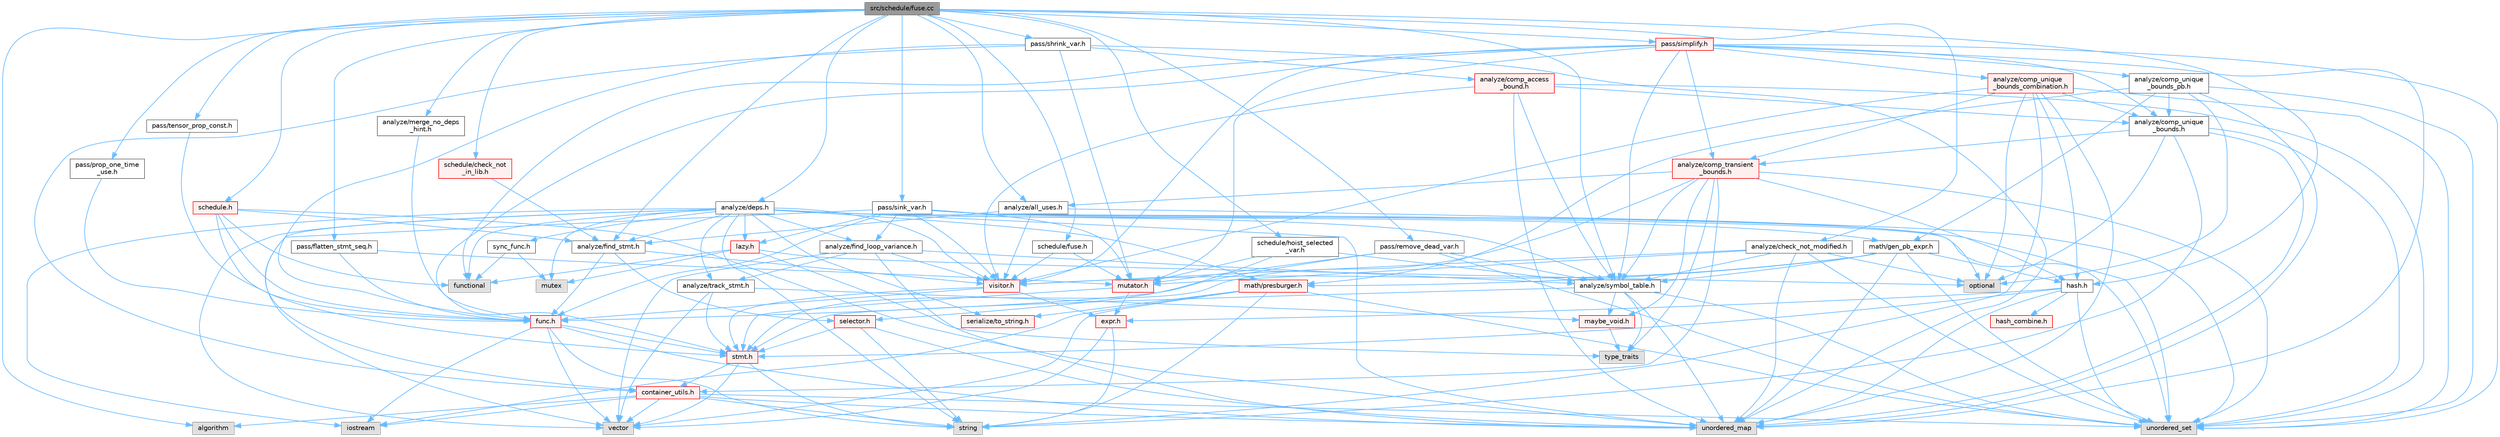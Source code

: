 digraph "src/schedule/fuse.cc"
{
 // LATEX_PDF_SIZE
  bgcolor="transparent";
  edge [fontname=Helvetica,fontsize=10,labelfontname=Helvetica,labelfontsize=10];
  node [fontname=Helvetica,fontsize=10,shape=box,height=0.2,width=0.4];
  Node1 [label="src/schedule/fuse.cc",height=0.2,width=0.4,color="gray40", fillcolor="grey60", style="filled", fontcolor="black",tooltip=" "];
  Node1 -> Node2 [color="steelblue1",style="solid"];
  Node2 [label="algorithm",height=0.2,width=0.4,color="grey60", fillcolor="#E0E0E0", style="filled",tooltip=" "];
  Node1 -> Node3 [color="steelblue1",style="solid"];
  Node3 [label="analyze/all_uses.h",height=0.2,width=0.4,color="grey40", fillcolor="white", style="filled",URL="$all__uses_8h.html",tooltip=" "];
  Node3 -> Node4 [color="steelblue1",style="solid"];
  Node4 [label="unordered_set",height=0.2,width=0.4,color="grey60", fillcolor="#E0E0E0", style="filled",tooltip=" "];
  Node3 -> Node5 [color="steelblue1",style="solid"];
  Node5 [label="analyze/find_stmt.h",height=0.2,width=0.4,color="grey40", fillcolor="white", style="filled",URL="$find__stmt_8h.html",tooltip=" "];
  Node5 -> Node6 [color="steelblue1",style="solid"];
  Node6 [label="func.h",height=0.2,width=0.4,color="red", fillcolor="#FFF0F0", style="filled",URL="$func_8h.html",tooltip=" "];
  Node6 -> Node7 [color="steelblue1",style="solid"];
  Node7 [label="iostream",height=0.2,width=0.4,color="grey60", fillcolor="#E0E0E0", style="filled",tooltip=" "];
  Node6 -> Node8 [color="steelblue1",style="solid"];
  Node8 [label="string",height=0.2,width=0.4,color="grey60", fillcolor="#E0E0E0", style="filled",tooltip=" "];
  Node6 -> Node9 [color="steelblue1",style="solid"];
  Node9 [label="unordered_map",height=0.2,width=0.4,color="grey60", fillcolor="#E0E0E0", style="filled",tooltip=" "];
  Node6 -> Node11 [color="steelblue1",style="solid"];
  Node11 [label="vector",height=0.2,width=0.4,color="grey60", fillcolor="#E0E0E0", style="filled",tooltip=" "];
  Node6 -> Node49 [color="steelblue1",style="solid"];
  Node49 [label="stmt.h",height=0.2,width=0.4,color="red", fillcolor="#FFF0F0", style="filled",URL="$stmt_8h.html",tooltip=" "];
  Node49 -> Node8 [color="steelblue1",style="solid"];
  Node49 -> Node11 [color="steelblue1",style="solid"];
  Node49 -> Node34 [color="steelblue1",style="solid"];
  Node34 [label="container_utils.h",height=0.2,width=0.4,color="red", fillcolor="#FFF0F0", style="filled",URL="$container__utils_8h.html",tooltip=" "];
  Node34 -> Node2 [color="steelblue1",style="solid"];
  Node34 -> Node7 [color="steelblue1",style="solid"];
  Node34 -> Node8 [color="steelblue1",style="solid"];
  Node34 -> Node9 [color="steelblue1",style="solid"];
  Node34 -> Node4 [color="steelblue1",style="solid"];
  Node34 -> Node11 [color="steelblue1",style="solid"];
  Node5 -> Node56 [color="steelblue1",style="solid"];
  Node56 [label="selector.h",height=0.2,width=0.4,color="red", fillcolor="#FFF0F0", style="filled",URL="$selector_8h.html",tooltip=" "];
  Node56 -> Node8 [color="steelblue1",style="solid"];
  Node56 -> Node9 [color="steelblue1",style="solid"];
  Node56 -> Node49 [color="steelblue1",style="solid"];
  Node5 -> Node57 [color="steelblue1",style="solid"];
  Node57 [label="visitor.h",height=0.2,width=0.4,color="red", fillcolor="#FFF0F0", style="filled",URL="$visitor_8h.html",tooltip=" "];
  Node57 -> Node42 [color="steelblue1",style="solid"];
  Node42 [label="expr.h",height=0.2,width=0.4,color="red", fillcolor="#FFF0F0", style="filled",URL="$expr_8h.html",tooltip=" "];
  Node42 -> Node8 [color="steelblue1",style="solid"];
  Node42 -> Node11 [color="steelblue1",style="solid"];
  Node57 -> Node6 [color="steelblue1",style="solid"];
  Node57 -> Node49 [color="steelblue1",style="solid"];
  Node3 -> Node57 [color="steelblue1",style="solid"];
  Node1 -> Node62 [color="steelblue1",style="solid"];
  Node62 [label="analyze/check_not_modified.h",height=0.2,width=0.4,color="grey40", fillcolor="white", style="filled",URL="$check__not__modified_8h.html",tooltip=" "];
  Node62 -> Node15 [color="steelblue1",style="solid"];
  Node15 [label="optional",height=0.2,width=0.4,color="grey60", fillcolor="#E0E0E0", style="filled",tooltip=" "];
  Node62 -> Node9 [color="steelblue1",style="solid"];
  Node62 -> Node4 [color="steelblue1",style="solid"];
  Node62 -> Node63 [color="steelblue1",style="solid"];
  Node63 [label="analyze/symbol_table.h",height=0.2,width=0.4,color="grey40", fillcolor="white", style="filled",URL="$symbol__table_8h.html",tooltip=" "];
  Node63 -> Node23 [color="steelblue1",style="solid"];
  Node23 [label="type_traits",height=0.2,width=0.4,color="grey60", fillcolor="#E0E0E0", style="filled",tooltip=" "];
  Node63 -> Node9 [color="steelblue1",style="solid"];
  Node63 -> Node4 [color="steelblue1",style="solid"];
  Node63 -> Node64 [color="steelblue1",style="solid"];
  Node64 [label="maybe_void.h",height=0.2,width=0.4,color="red", fillcolor="#FFF0F0", style="filled",URL="$maybe__void_8h.html",tooltip=" "];
  Node64 -> Node23 [color="steelblue1",style="solid"];
  Node63 -> Node49 [color="steelblue1",style="solid"];
  Node62 -> Node65 [color="steelblue1",style="solid"];
  Node65 [label="mutator.h",height=0.2,width=0.4,color="red", fillcolor="#FFF0F0", style="filled",URL="$mutator_8h.html",tooltip=" "];
  Node65 -> Node42 [color="steelblue1",style="solid"];
  Node65 -> Node49 [color="steelblue1",style="solid"];
  Node62 -> Node57 [color="steelblue1",style="solid"];
  Node1 -> Node66 [color="steelblue1",style="solid"];
  Node66 [label="analyze/deps.h",height=0.2,width=0.4,color="grey40", fillcolor="white", style="filled",URL="$deps_8h.html",tooltip=" "];
  Node66 -> Node14 [color="steelblue1",style="solid"];
  Node14 [label="functional",height=0.2,width=0.4,color="grey60", fillcolor="#E0E0E0", style="filled",tooltip=" "];
  Node66 -> Node7 [color="steelblue1",style="solid"];
  Node66 -> Node60 [color="steelblue1",style="solid"];
  Node60 [label="mutex",height=0.2,width=0.4,color="grey60", fillcolor="#E0E0E0", style="filled",tooltip=" "];
  Node66 -> Node8 [color="steelblue1",style="solid"];
  Node66 -> Node9 [color="steelblue1",style="solid"];
  Node66 -> Node4 [color="steelblue1",style="solid"];
  Node66 -> Node11 [color="steelblue1",style="solid"];
  Node66 -> Node67 [color="steelblue1",style="solid"];
  Node67 [label="analyze/find_loop_variance.h",height=0.2,width=0.4,color="grey40", fillcolor="white", style="filled",URL="$find__loop__variance_8h.html",tooltip=" "];
  Node67 -> Node9 [color="steelblue1",style="solid"];
  Node67 -> Node11 [color="steelblue1",style="solid"];
  Node67 -> Node63 [color="steelblue1",style="solid"];
  Node67 -> Node68 [color="steelblue1",style="solid"];
  Node68 [label="analyze/track_stmt.h",height=0.2,width=0.4,color="grey40", fillcolor="white", style="filled",URL="$track__stmt_8h.html",tooltip=" "];
  Node68 -> Node11 [color="steelblue1",style="solid"];
  Node68 -> Node64 [color="steelblue1",style="solid"];
  Node68 -> Node49 [color="steelblue1",style="solid"];
  Node67 -> Node57 [color="steelblue1",style="solid"];
  Node66 -> Node5 [color="steelblue1",style="solid"];
  Node66 -> Node63 [color="steelblue1",style="solid"];
  Node66 -> Node68 [color="steelblue1",style="solid"];
  Node66 -> Node34 [color="steelblue1",style="solid"];
  Node66 -> Node69 [color="steelblue1",style="solid"];
  Node69 [label="lazy.h",height=0.2,width=0.4,color="red", fillcolor="#FFF0F0", style="filled",URL="$lazy_8h.html",tooltip=" "];
  Node69 -> Node14 [color="steelblue1",style="solid"];
  Node69 -> Node60 [color="steelblue1",style="solid"];
  Node69 -> Node15 [color="steelblue1",style="solid"];
  Node69 -> Node23 [color="steelblue1",style="solid"];
  Node66 -> Node70 [color="steelblue1",style="solid"];
  Node70 [label="math/gen_pb_expr.h",height=0.2,width=0.4,color="grey40", fillcolor="white", style="filled",URL="$gen__pb__expr_8h.html",tooltip=" "];
  Node70 -> Node9 [color="steelblue1",style="solid"];
  Node70 -> Node4 [color="steelblue1",style="solid"];
  Node70 -> Node63 [color="steelblue1",style="solid"];
  Node70 -> Node71 [color="steelblue1",style="solid"];
  Node71 [label="hash.h",height=0.2,width=0.4,color="grey40", fillcolor="white", style="filled",URL="$hash_8h.html",tooltip=" "];
  Node71 -> Node9 [color="steelblue1",style="solid"];
  Node71 -> Node4 [color="steelblue1",style="solid"];
  Node71 -> Node42 [color="steelblue1",style="solid"];
  Node71 -> Node54 [color="steelblue1",style="solid"];
  Node54 [label="hash_combine.h",height=0.2,width=0.4,color="red", fillcolor="#FFF0F0", style="filled",URL="$hash__combine_8h.html",tooltip=" "];
  Node71 -> Node49 [color="steelblue1",style="solid"];
  Node70 -> Node72 [color="steelblue1",style="solid"];
  Node72 [label="math/presburger.h",height=0.2,width=0.4,color="red", fillcolor="#FFF0F0", style="filled",URL="$presburger_8h.html",tooltip=" "];
  Node72 -> Node7 [color="steelblue1",style="solid"];
  Node72 -> Node8 [color="steelblue1",style="solid"];
  Node72 -> Node4 [color="steelblue1",style="solid"];
  Node72 -> Node11 [color="steelblue1",style="solid"];
  Node72 -> Node30 [color="steelblue1",style="solid"];
  Node30 [label="serialize/to_string.h",height=0.2,width=0.4,color="red", fillcolor="#FFF0F0", style="filled",URL="$to__string_8h.html",tooltip=" "];
  Node70 -> Node57 [color="steelblue1",style="solid"];
  Node66 -> Node72 [color="steelblue1",style="solid"];
  Node66 -> Node30 [color="steelblue1",style="solid"];
  Node66 -> Node89 [color="steelblue1",style="solid"];
  Node89 [label="sync_func.h",height=0.2,width=0.4,color="grey40", fillcolor="white", style="filled",URL="$sync__func_8h.html",tooltip=" "];
  Node89 -> Node14 [color="steelblue1",style="solid"];
  Node89 -> Node60 [color="steelblue1",style="solid"];
  Node66 -> Node57 [color="steelblue1",style="solid"];
  Node1 -> Node5 [color="steelblue1",style="solid"];
  Node1 -> Node90 [color="steelblue1",style="solid"];
  Node90 [label="analyze/merge_no_deps\l_hint.h",height=0.2,width=0.4,color="grey40", fillcolor="white", style="filled",URL="$merge__no__deps__hint_8h.html",tooltip=" "];
  Node90 -> Node49 [color="steelblue1",style="solid"];
  Node1 -> Node63 [color="steelblue1",style="solid"];
  Node1 -> Node71 [color="steelblue1",style="solid"];
  Node1 -> Node91 [color="steelblue1",style="solid"];
  Node91 [label="pass/flatten_stmt_seq.h",height=0.2,width=0.4,color="grey40", fillcolor="white", style="filled",URL="$flatten__stmt__seq_8h.html",tooltip=" "];
  Node91 -> Node6 [color="steelblue1",style="solid"];
  Node91 -> Node65 [color="steelblue1",style="solid"];
  Node1 -> Node92 [color="steelblue1",style="solid"];
  Node92 [label="pass/prop_one_time\l_use.h",height=0.2,width=0.4,color="grey40", fillcolor="white", style="filled",URL="$prop__one__time__use_8h.html",tooltip=" "];
  Node92 -> Node6 [color="steelblue1",style="solid"];
  Node1 -> Node93 [color="steelblue1",style="solid"];
  Node93 [label="pass/remove_dead_var.h",height=0.2,width=0.4,color="grey40", fillcolor="white", style="filled",URL="$remove__dead__var_8h.html",tooltip=" "];
  Node93 -> Node4 [color="steelblue1",style="solid"];
  Node93 -> Node63 [color="steelblue1",style="solid"];
  Node93 -> Node6 [color="steelblue1",style="solid"];
  Node93 -> Node65 [color="steelblue1",style="solid"];
  Node1 -> Node94 [color="steelblue1",style="solid"];
  Node94 [label="pass/shrink_var.h",height=0.2,width=0.4,color="grey40", fillcolor="white", style="filled",URL="$shrink__var_8h.html",tooltip=" "];
  Node94 -> Node9 [color="steelblue1",style="solid"];
  Node94 -> Node95 [color="steelblue1",style="solid"];
  Node95 [label="analyze/comp_access\l_bound.h",height=0.2,width=0.4,color="red", fillcolor="#FFF0F0", style="filled",URL="$comp__access__bound_8h.html",tooltip=" "];
  Node95 -> Node9 [color="steelblue1",style="solid"];
  Node95 -> Node4 [color="steelblue1",style="solid"];
  Node95 -> Node96 [color="steelblue1",style="solid"];
  Node96 [label="analyze/comp_unique\l_bounds.h",height=0.2,width=0.4,color="grey40", fillcolor="white", style="filled",URL="$comp__unique__bounds_8h.html",tooltip=" "];
  Node96 -> Node15 [color="steelblue1",style="solid"];
  Node96 -> Node8 [color="steelblue1",style="solid"];
  Node96 -> Node9 [color="steelblue1",style="solid"];
  Node96 -> Node4 [color="steelblue1",style="solid"];
  Node96 -> Node97 [color="steelblue1",style="solid"];
  Node97 [label="analyze/comp_transient\l_bounds.h",height=0.2,width=0.4,color="red", fillcolor="#FFF0F0", style="filled",URL="$comp__transient__bounds_8h.html",tooltip=" "];
  Node97 -> Node23 [color="steelblue1",style="solid"];
  Node97 -> Node4 [color="steelblue1",style="solid"];
  Node97 -> Node3 [color="steelblue1",style="solid"];
  Node97 -> Node63 [color="steelblue1",style="solid"];
  Node97 -> Node34 [color="steelblue1",style="solid"];
  Node97 -> Node71 [color="steelblue1",style="solid"];
  Node97 -> Node64 [color="steelblue1",style="solid"];
  Node97 -> Node49 [color="steelblue1",style="solid"];
  Node95 -> Node63 [color="steelblue1",style="solid"];
  Node95 -> Node57 [color="steelblue1",style="solid"];
  Node94 -> Node34 [color="steelblue1",style="solid"];
  Node94 -> Node6 [color="steelblue1",style="solid"];
  Node94 -> Node65 [color="steelblue1",style="solid"];
  Node1 -> Node104 [color="steelblue1",style="solid"];
  Node104 [label="pass/simplify.h",height=0.2,width=0.4,color="red", fillcolor="#FFF0F0", style="filled",URL="$simplify_8h.html",tooltip=" "];
  Node104 -> Node14 [color="steelblue1",style="solid"];
  Node104 -> Node9 [color="steelblue1",style="solid"];
  Node104 -> Node4 [color="steelblue1",style="solid"];
  Node104 -> Node97 [color="steelblue1",style="solid"];
  Node104 -> Node96 [color="steelblue1",style="solid"];
  Node104 -> Node105 [color="steelblue1",style="solid"];
  Node105 [label="analyze/comp_unique\l_bounds_combination.h",height=0.2,width=0.4,color="red", fillcolor="#FFF0F0", style="filled",URL="$comp__unique__bounds__combination_8h.html",tooltip=" "];
  Node105 -> Node15 [color="steelblue1",style="solid"];
  Node105 -> Node8 [color="steelblue1",style="solid"];
  Node105 -> Node9 [color="steelblue1",style="solid"];
  Node105 -> Node4 [color="steelblue1",style="solid"];
  Node105 -> Node97 [color="steelblue1",style="solid"];
  Node105 -> Node96 [color="steelblue1",style="solid"];
  Node105 -> Node71 [color="steelblue1",style="solid"];
  Node105 -> Node57 [color="steelblue1",style="solid"];
  Node104 -> Node106 [color="steelblue1",style="solid"];
  Node106 [label="analyze/comp_unique\l_bounds_pb.h",height=0.2,width=0.4,color="grey40", fillcolor="white", style="filled",URL="$comp__unique__bounds__pb_8h.html",tooltip=" "];
  Node106 -> Node15 [color="steelblue1",style="solid"];
  Node106 -> Node9 [color="steelblue1",style="solid"];
  Node106 -> Node4 [color="steelblue1",style="solid"];
  Node106 -> Node96 [color="steelblue1",style="solid"];
  Node106 -> Node70 [color="steelblue1",style="solid"];
  Node106 -> Node72 [color="steelblue1",style="solid"];
  Node104 -> Node63 [color="steelblue1",style="solid"];
  Node104 -> Node6 [color="steelblue1",style="solid"];
  Node104 -> Node65 [color="steelblue1",style="solid"];
  Node104 -> Node57 [color="steelblue1",style="solid"];
  Node1 -> Node108 [color="steelblue1",style="solid"];
  Node108 [label="pass/sink_var.h",height=0.2,width=0.4,color="grey40", fillcolor="white", style="filled",URL="$sink__var_8h.html",tooltip=" "];
  Node108 -> Node15 [color="steelblue1",style="solid"];
  Node108 -> Node4 [color="steelblue1",style="solid"];
  Node108 -> Node11 [color="steelblue1",style="solid"];
  Node108 -> Node67 [color="steelblue1",style="solid"];
  Node108 -> Node6 [color="steelblue1",style="solid"];
  Node108 -> Node69 [color="steelblue1",style="solid"];
  Node108 -> Node65 [color="steelblue1",style="solid"];
  Node108 -> Node57 [color="steelblue1",style="solid"];
  Node1 -> Node109 [color="steelblue1",style="solid"];
  Node109 [label="pass/tensor_prop_const.h",height=0.2,width=0.4,color="grey40", fillcolor="white", style="filled",URL="$tensor__prop__const_8h.html",tooltip=" "];
  Node109 -> Node6 [color="steelblue1",style="solid"];
  Node1 -> Node110 [color="steelblue1",style="solid"];
  Node110 [label="schedule.h",height=0.2,width=0.4,color="red", fillcolor="#FFF0F0", style="filled",URL="$schedule_8h.html",tooltip=" "];
  Node110 -> Node14 [color="steelblue1",style="solid"];
  Node110 -> Node9 [color="steelblue1",style="solid"];
  Node110 -> Node5 [color="steelblue1",style="solid"];
  Node110 -> Node6 [color="steelblue1",style="solid"];
  Node110 -> Node49 [color="steelblue1",style="solid"];
  Node1 -> Node130 [color="steelblue1",style="solid"];
  Node130 [label="schedule/check_not\l_in_lib.h",height=0.2,width=0.4,color="red", fillcolor="#FFF0F0", style="filled",URL="$check__not__in__lib_8h.html",tooltip=" "];
  Node130 -> Node5 [color="steelblue1",style="solid"];
  Node1 -> Node131 [color="steelblue1",style="solid"];
  Node131 [label="schedule/fuse.h",height=0.2,width=0.4,color="grey40", fillcolor="white", style="filled",URL="$fuse_8h.html",tooltip=" "];
  Node131 -> Node65 [color="steelblue1",style="solid"];
  Node131 -> Node57 [color="steelblue1",style="solid"];
  Node1 -> Node132 [color="steelblue1",style="solid"];
  Node132 [label="schedule/hoist_selected\l_var.h",height=0.2,width=0.4,color="grey40", fillcolor="white", style="filled",URL="$hoist__selected__var_8h.html",tooltip=" "];
  Node132 -> Node63 [color="steelblue1",style="solid"];
  Node132 -> Node65 [color="steelblue1",style="solid"];
  Node132 -> Node56 [color="steelblue1",style="solid"];
}
